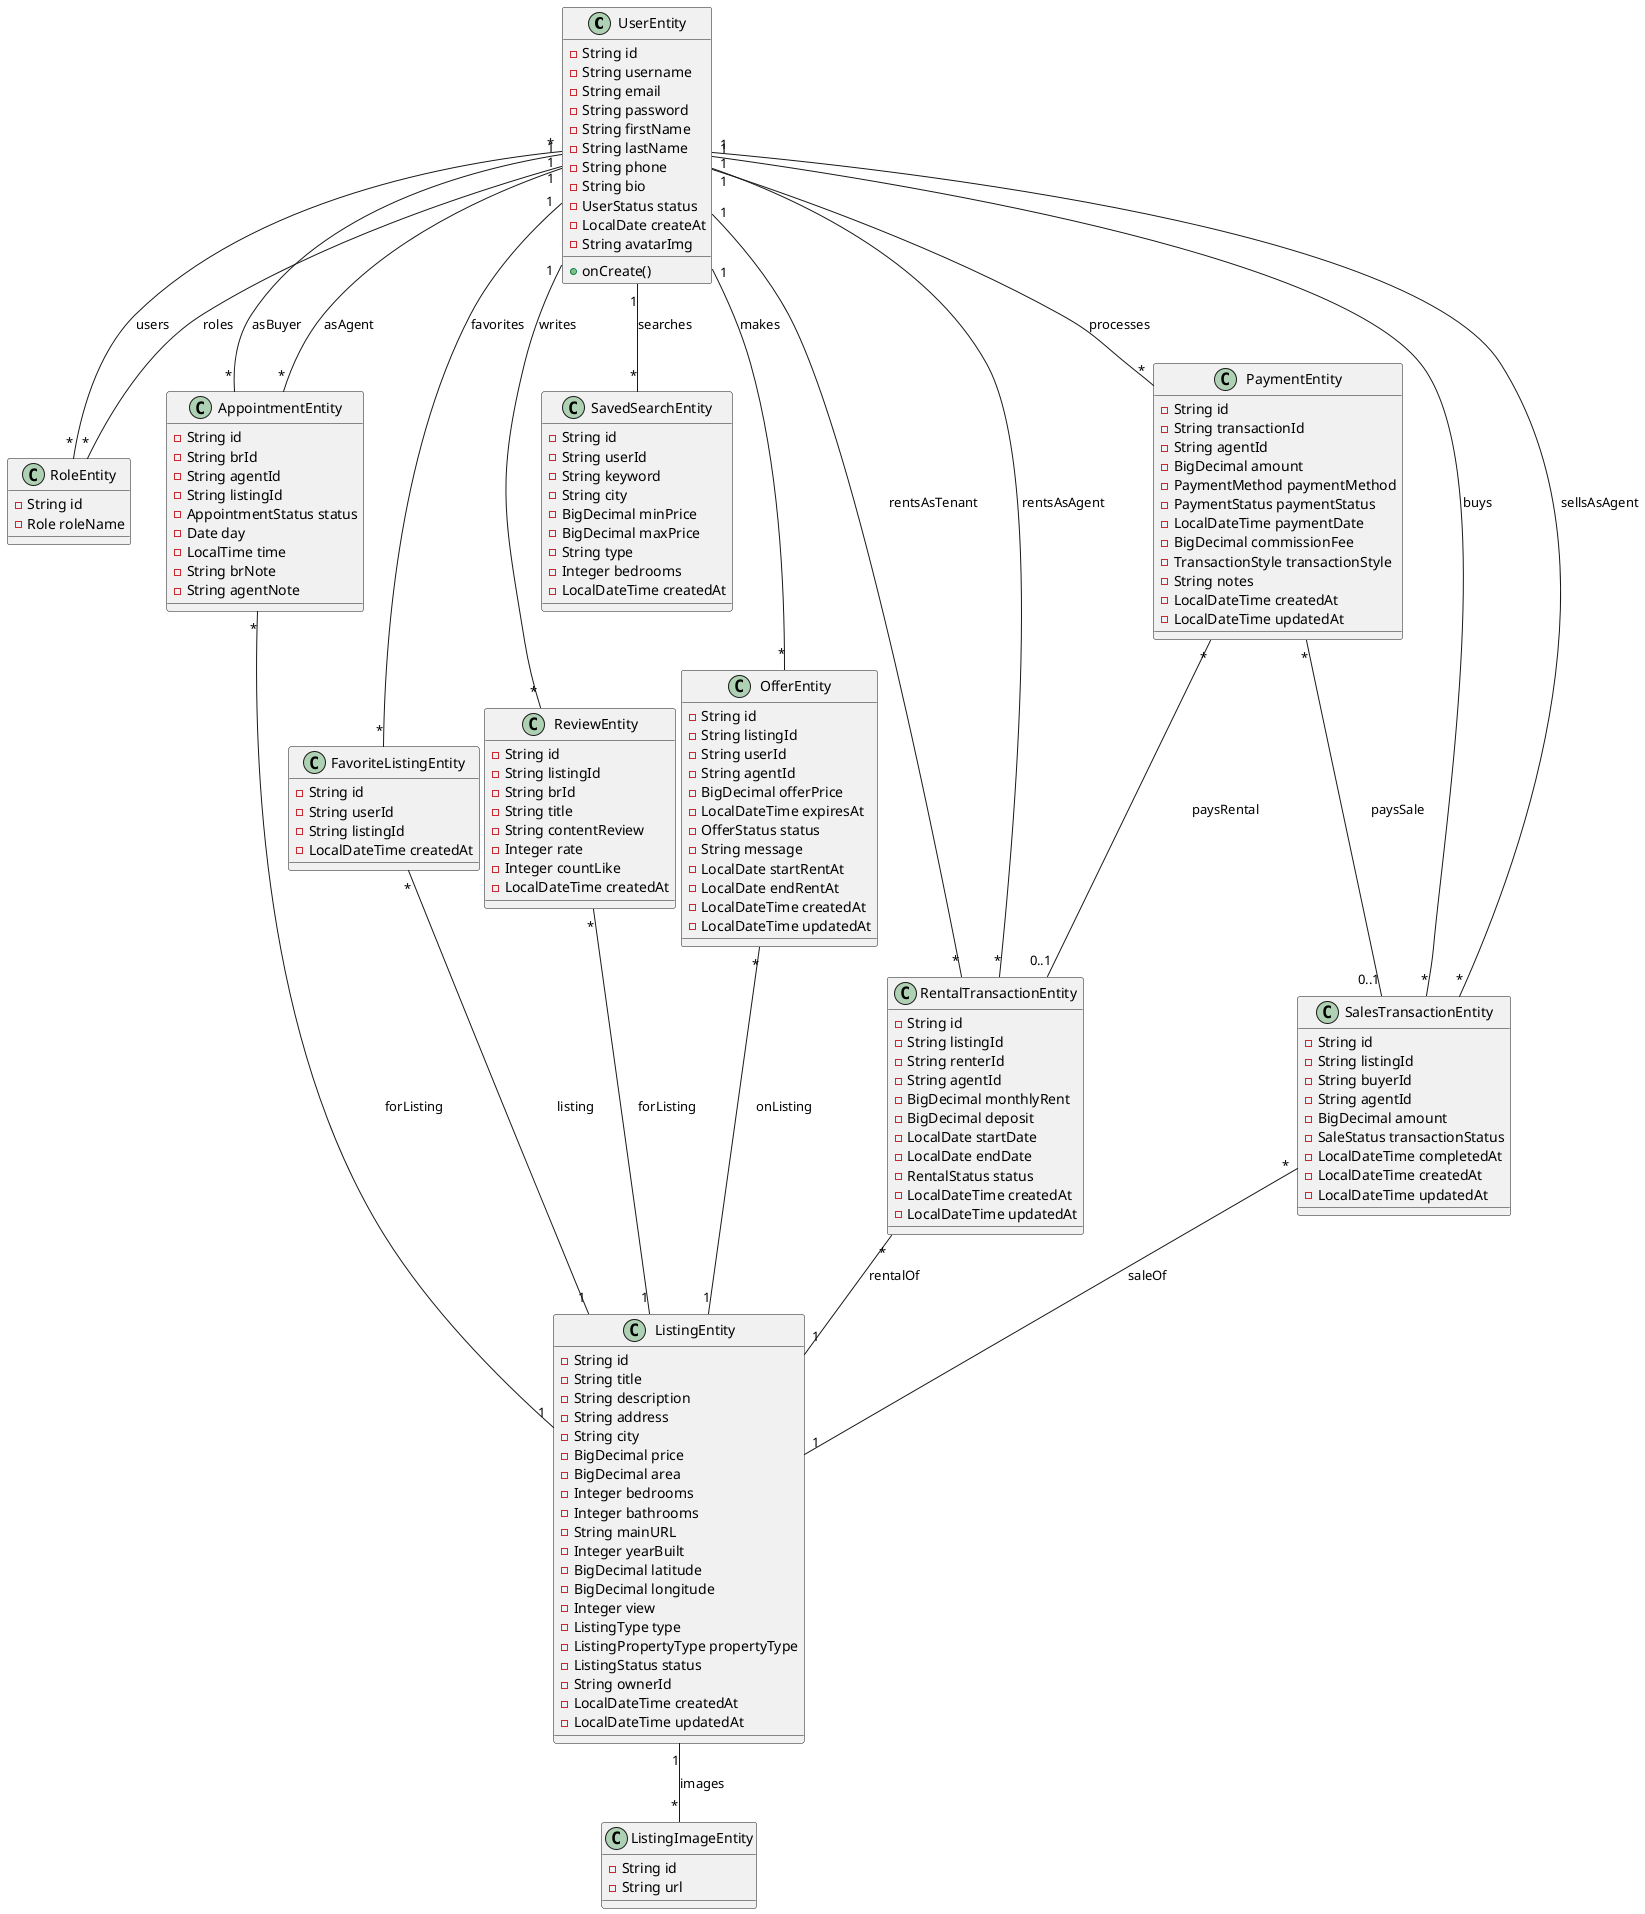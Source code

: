 @startuml Class_Diagram


' ==== CLASSES ====
class UserEntity {
    - String id
    - String username
    - String email
    - String password
    - String firstName
    - String lastName
    - String phone
    - String bio
    - UserStatus status
    - LocalDate createAt
    - String avatarImg

    + onCreate()
}

class RoleEntity {
    - String id
    - Role roleName
}

class ListingEntity {
    - String id
    - String title
    - String description
    - String address
    - String city
    - BigDecimal price
    - BigDecimal area
    - Integer bedrooms
    - Integer bathrooms
    - String mainURL
    - Integer yearBuilt
    - BigDecimal latitude
    - BigDecimal longitude
    - Integer view
    - ListingType type
    - ListingPropertyType propertyType
    - ListingStatus status
    - String ownerId
    - LocalDateTime createdAt
    - LocalDateTime updatedAt
}

class AppointmentEntity {
    - String id
    - String brId
    - String agentId
    - String listingId
    - AppointmentStatus status
    - Date day
    - LocalTime time
    - String brNote
    - String agentNote
}

class FavoriteListingEntity {
    - String id
    - String userId
    - String listingId
    - LocalDateTime createdAt
}

class ReviewEntity {
    - String id
    - String listingId
    - String brId
    - String title
    - String contentReview
    - Integer rate
    - Integer countLike
    - LocalDateTime createdAt
}

class SavedSearchEntity {
    - String id
    - String userId
    - String keyword
    - String city
    - BigDecimal minPrice
    - BigDecimal maxPrice
    - String type
    - Integer bedrooms
    - LocalDateTime createdAt
}

class OfferEntity {
    - String id
    - String listingId
    - String userId
    - String agentId
    - BigDecimal offerPrice
    - LocalDateTime expiresAt
    - OfferStatus status
    - String message
    - LocalDate startRentAt
    - LocalDate endRentAt
    - LocalDateTime createdAt
    - LocalDateTime updatedAt
}

class PaymentEntity {
    - String id
    - String transactionId
    - String agentId
    - BigDecimal amount
    - PaymentMethod paymentMethod
    - PaymentStatus paymentStatus
    - LocalDateTime paymentDate
    - BigDecimal commissionFee
    - TransactionStyle transactionStyle
    - String notes
    - LocalDateTime createdAt
    - LocalDateTime updatedAt
}

class RentalTransactionEntity {
    - String id
    - String listingId
    - String renterId
    - String agentId
    - BigDecimal monthlyRent
    - BigDecimal deposit
    - LocalDate startDate
    - LocalDate endDate
    - RentalStatus status
    - LocalDateTime createdAt
    - LocalDateTime updatedAt
}

class SalesTransactionEntity {
    - String id
    - String listingId
    - String buyerId
    - String agentId
    - BigDecimal amount
    - SaleStatus transactionStatus
    - LocalDateTime completedAt
    - LocalDateTime createdAt
    - LocalDateTime updatedAt
}

class ListingImageEntity {
    - String id
    - String url
}

' ==== RELATIONSHIPS ====
UserEntity "1" -- "*" RoleEntity : roles
RoleEntity "*" -- "*" UserEntity : users

UserEntity "1" -- "*" AppointmentEntity : asAgent
UserEntity "1" -- "*" AppointmentEntity : asBuyer
AppointmentEntity "*" -- "1" ListingEntity : forListing

UserEntity "1" -- "*" FavoriteListingEntity : favorites
FavoriteListingEntity "*" -- "1" ListingEntity : listing

UserEntity "1" -- "*" ReviewEntity : writes
ReviewEntity "*" -- "1" ListingEntity : forListing

UserEntity "1" -- "*" SavedSearchEntity : searches

UserEntity "1" -- "*" OfferEntity : makes
OfferEntity "*" -- "1" ListingEntity : onListing

UserEntity "1" -- "*" PaymentEntity : processes
PaymentEntity "*" -- "0..1" SalesTransactionEntity : paysSale
PaymentEntity "*" -- "0..1" RentalTransactionEntity : paysRental

UserEntity "1" -- "*" RentalTransactionEntity : rentsAsTenant
UserEntity "1" -- "*" RentalTransactionEntity : rentsAsAgent
RentalTransactionEntity "*" -- "1" ListingEntity : rentalOf

UserEntity "1" -- "*" SalesTransactionEntity : buys
UserEntity "1" -- "*" SalesTransactionEntity : sellsAsAgent
SalesTransactionEntity "*" -- "1" ListingEntity : saleOf

ListingEntity "1" -- "*" ListingImageEntity : images

@enduml
